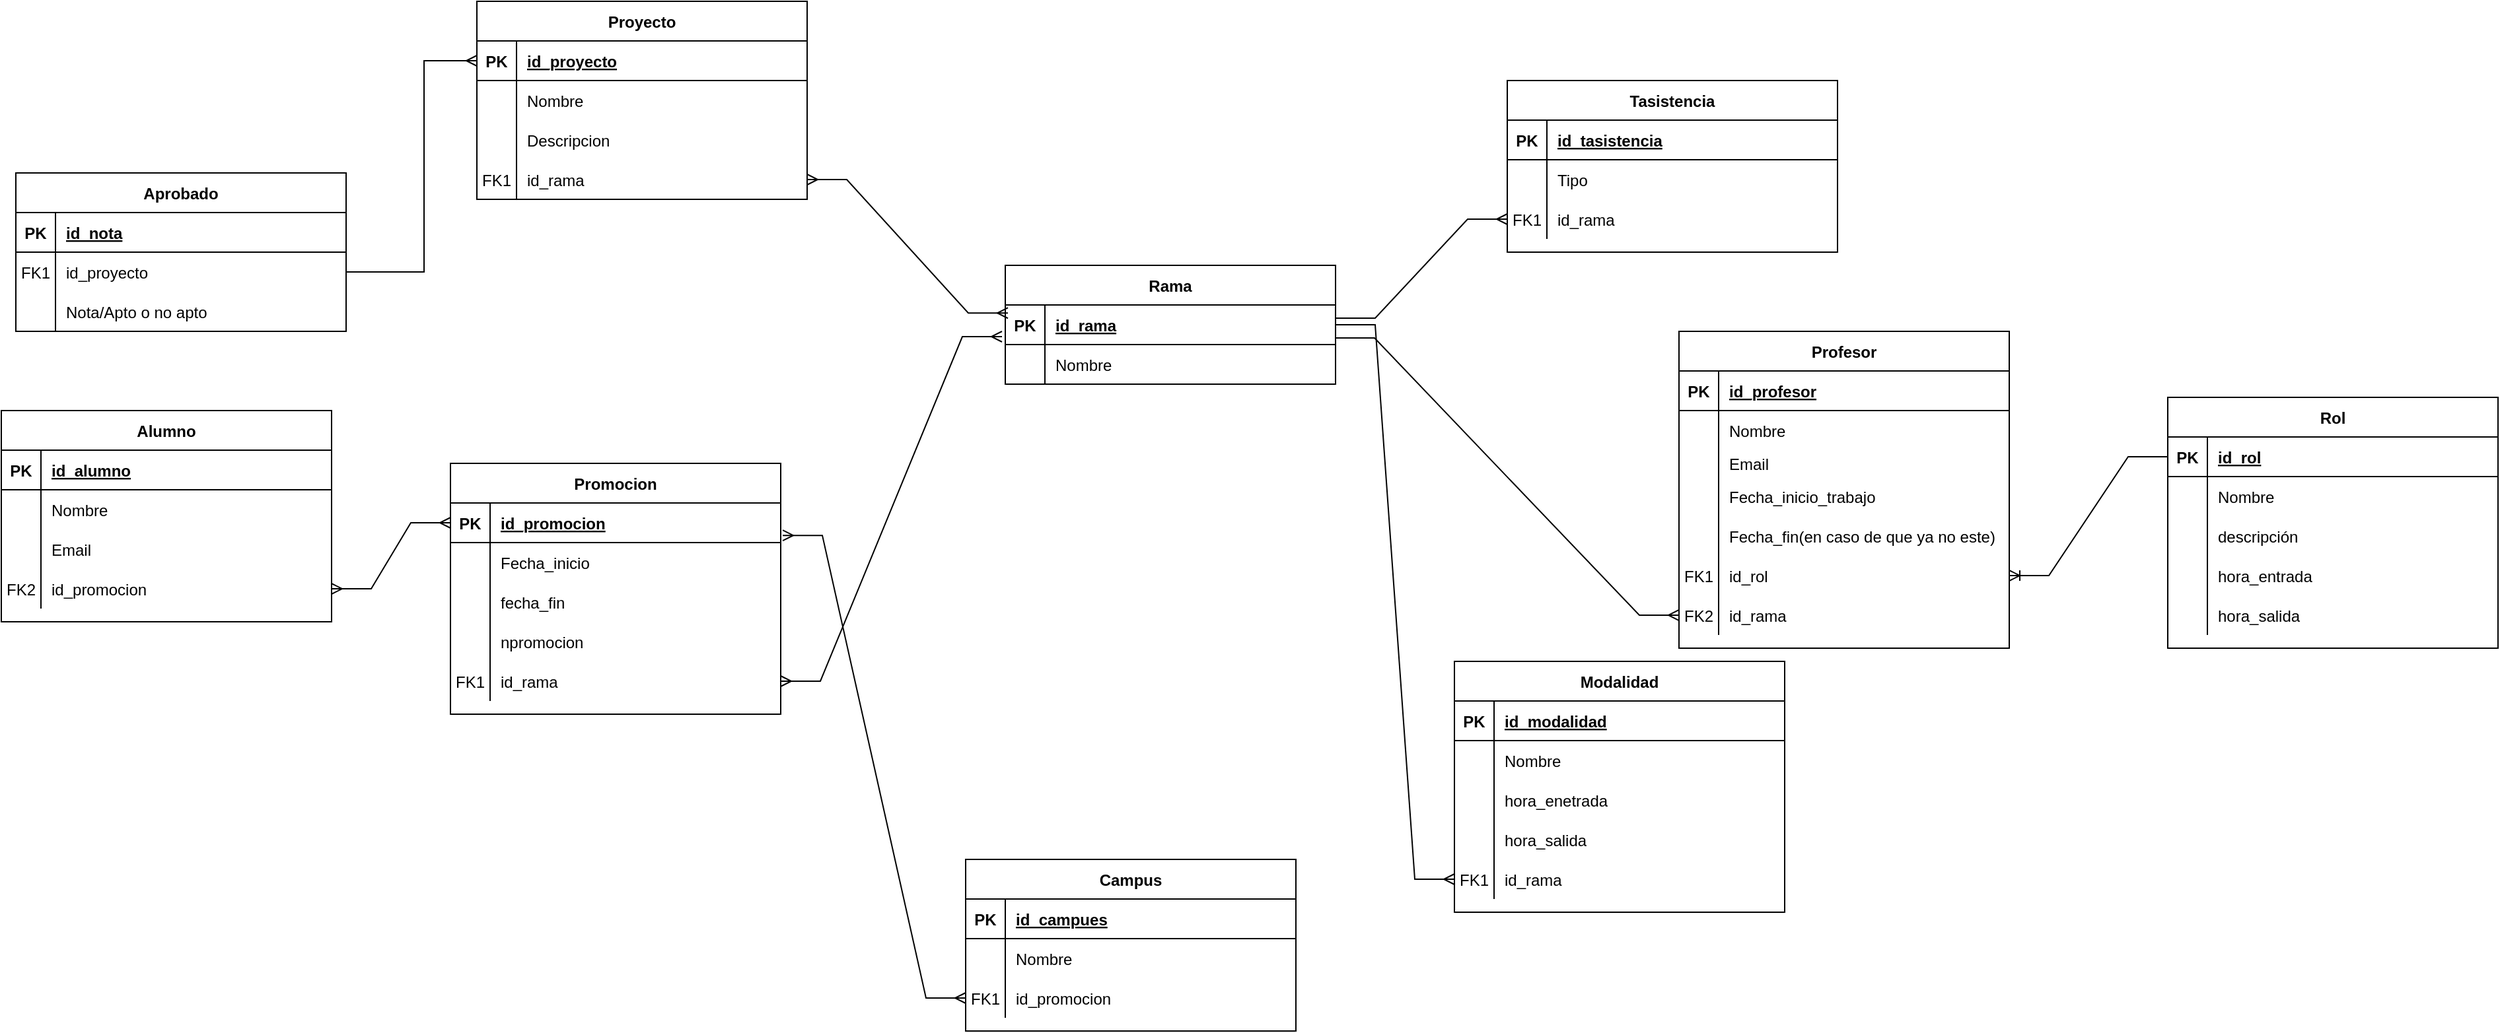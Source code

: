 <mxfile>
    <diagram id="R2lEEEUBdFMjLlhIrx00" name="Page-1">
        <mxGraphModel dx="1936" dy="804" grid="1" gridSize="10" guides="1" tooltips="1" connect="1" arrows="1" fold="1" page="1" pageScale="1" pageWidth="850" pageHeight="1100" math="0" shadow="0" extFonts="Permanent Marker^https://fonts.googleapis.com/css?family=Permanent+Marker">
            <root>
                <mxCell id="0"/>
                <mxCell id="1" parent="0"/>
                <mxCell id="C-vyLk0tnHw3VtMMgP7b-13" value="Alumno" style="shape=table;startSize=30;container=1;collapsible=1;childLayout=tableLayout;fixedRows=1;rowLines=0;fontStyle=1;align=center;resizeLast=1;" parent="1" vertex="1">
                    <mxGeometry x="-20" y="350" width="250" height="160" as="geometry"/>
                </mxCell>
                <mxCell id="C-vyLk0tnHw3VtMMgP7b-14" value="" style="shape=partialRectangle;collapsible=0;dropTarget=0;pointerEvents=0;fillColor=none;points=[[0,0.5],[1,0.5]];portConstraint=eastwest;top=0;left=0;right=0;bottom=1;" parent="C-vyLk0tnHw3VtMMgP7b-13" vertex="1">
                    <mxGeometry y="30" width="250" height="30" as="geometry"/>
                </mxCell>
                <mxCell id="C-vyLk0tnHw3VtMMgP7b-15" value="PK" style="shape=partialRectangle;overflow=hidden;connectable=0;fillColor=none;top=0;left=0;bottom=0;right=0;fontStyle=1;" parent="C-vyLk0tnHw3VtMMgP7b-14" vertex="1">
                    <mxGeometry width="30" height="30" as="geometry">
                        <mxRectangle width="30" height="30" as="alternateBounds"/>
                    </mxGeometry>
                </mxCell>
                <mxCell id="C-vyLk0tnHw3VtMMgP7b-16" value="id_alumno" style="shape=partialRectangle;overflow=hidden;connectable=0;fillColor=none;top=0;left=0;bottom=0;right=0;align=left;spacingLeft=6;fontStyle=5;" parent="C-vyLk0tnHw3VtMMgP7b-14" vertex="1">
                    <mxGeometry x="30" width="220" height="30" as="geometry">
                        <mxRectangle width="220" height="30" as="alternateBounds"/>
                    </mxGeometry>
                </mxCell>
                <mxCell id="C-vyLk0tnHw3VtMMgP7b-17" value="" style="shape=partialRectangle;collapsible=0;dropTarget=0;pointerEvents=0;fillColor=none;points=[[0,0.5],[1,0.5]];portConstraint=eastwest;top=0;left=0;right=0;bottom=0;" parent="C-vyLk0tnHw3VtMMgP7b-13" vertex="1">
                    <mxGeometry y="60" width="250" height="30" as="geometry"/>
                </mxCell>
                <mxCell id="C-vyLk0tnHw3VtMMgP7b-18" value="" style="shape=partialRectangle;overflow=hidden;connectable=0;fillColor=none;top=0;left=0;bottom=0;right=0;" parent="C-vyLk0tnHw3VtMMgP7b-17" vertex="1">
                    <mxGeometry width="30" height="30" as="geometry">
                        <mxRectangle width="30" height="30" as="alternateBounds"/>
                    </mxGeometry>
                </mxCell>
                <mxCell id="C-vyLk0tnHw3VtMMgP7b-19" value="Nombre" style="shape=partialRectangle;overflow=hidden;connectable=0;fillColor=none;top=0;left=0;bottom=0;right=0;align=left;spacingLeft=6;" parent="C-vyLk0tnHw3VtMMgP7b-17" vertex="1">
                    <mxGeometry x="30" width="220" height="30" as="geometry">
                        <mxRectangle width="220" height="30" as="alternateBounds"/>
                    </mxGeometry>
                </mxCell>
                <mxCell id="C-vyLk0tnHw3VtMMgP7b-20" value="" style="shape=partialRectangle;collapsible=0;dropTarget=0;pointerEvents=0;fillColor=none;points=[[0,0.5],[1,0.5]];portConstraint=eastwest;top=0;left=0;right=0;bottom=0;" parent="C-vyLk0tnHw3VtMMgP7b-13" vertex="1">
                    <mxGeometry y="90" width="250" height="30" as="geometry"/>
                </mxCell>
                <mxCell id="C-vyLk0tnHw3VtMMgP7b-21" value="" style="shape=partialRectangle;overflow=hidden;connectable=0;fillColor=none;top=0;left=0;bottom=0;right=0;" parent="C-vyLk0tnHw3VtMMgP7b-20" vertex="1">
                    <mxGeometry width="30" height="30" as="geometry">
                        <mxRectangle width="30" height="30" as="alternateBounds"/>
                    </mxGeometry>
                </mxCell>
                <mxCell id="C-vyLk0tnHw3VtMMgP7b-22" value="Email" style="shape=partialRectangle;overflow=hidden;connectable=0;fillColor=none;top=0;left=0;bottom=0;right=0;align=left;spacingLeft=6;" parent="C-vyLk0tnHw3VtMMgP7b-20" vertex="1">
                    <mxGeometry x="30" width="220" height="30" as="geometry">
                        <mxRectangle width="220" height="30" as="alternateBounds"/>
                    </mxGeometry>
                </mxCell>
                <mxCell id="nscSmtSABDr_prFmmE68-1" style="shape=partialRectangle;collapsible=0;dropTarget=0;pointerEvents=0;fillColor=none;points=[[0,0.5],[1,0.5]];portConstraint=eastwest;top=0;left=0;right=0;bottom=0;" parent="C-vyLk0tnHw3VtMMgP7b-13" vertex="1">
                    <mxGeometry y="120" width="250" height="30" as="geometry"/>
                </mxCell>
                <mxCell id="nscSmtSABDr_prFmmE68-2" value="FK2" style="shape=partialRectangle;overflow=hidden;connectable=0;fillColor=none;top=0;left=0;bottom=0;right=0;" parent="nscSmtSABDr_prFmmE68-1" vertex="1">
                    <mxGeometry width="30" height="30" as="geometry">
                        <mxRectangle width="30" height="30" as="alternateBounds"/>
                    </mxGeometry>
                </mxCell>
                <mxCell id="nscSmtSABDr_prFmmE68-3" value="id_promocion" style="shape=partialRectangle;overflow=hidden;connectable=0;fillColor=none;top=0;left=0;bottom=0;right=0;align=left;spacingLeft=6;" parent="nscSmtSABDr_prFmmE68-1" vertex="1">
                    <mxGeometry x="30" width="220" height="30" as="geometry">
                        <mxRectangle width="220" height="30" as="alternateBounds"/>
                    </mxGeometry>
                </mxCell>
                <mxCell id="nscSmtSABDr_prFmmE68-20" value="Rama" style="shape=table;startSize=30;container=1;collapsible=1;childLayout=tableLayout;fixedRows=1;rowLines=0;fontStyle=1;align=center;resizeLast=1;" parent="1" vertex="1">
                    <mxGeometry x="740" y="240" width="250" height="90" as="geometry"/>
                </mxCell>
                <mxCell id="nscSmtSABDr_prFmmE68-21" value="" style="shape=partialRectangle;collapsible=0;dropTarget=0;pointerEvents=0;fillColor=none;points=[[0,0.5],[1,0.5]];portConstraint=eastwest;top=0;left=0;right=0;bottom=1;" parent="nscSmtSABDr_prFmmE68-20" vertex="1">
                    <mxGeometry y="30" width="250" height="30" as="geometry"/>
                </mxCell>
                <mxCell id="nscSmtSABDr_prFmmE68-22" value="PK" style="shape=partialRectangle;overflow=hidden;connectable=0;fillColor=none;top=0;left=0;bottom=0;right=0;fontStyle=1;" parent="nscSmtSABDr_prFmmE68-21" vertex="1">
                    <mxGeometry width="30" height="30" as="geometry">
                        <mxRectangle width="30" height="30" as="alternateBounds"/>
                    </mxGeometry>
                </mxCell>
                <mxCell id="nscSmtSABDr_prFmmE68-23" value="id_rama" style="shape=partialRectangle;overflow=hidden;connectable=0;fillColor=none;top=0;left=0;bottom=0;right=0;align=left;spacingLeft=6;fontStyle=5;" parent="nscSmtSABDr_prFmmE68-21" vertex="1">
                    <mxGeometry x="30" width="220" height="30" as="geometry">
                        <mxRectangle width="220" height="30" as="alternateBounds"/>
                    </mxGeometry>
                </mxCell>
                <mxCell id="nscSmtSABDr_prFmmE68-24" value="" style="shape=partialRectangle;collapsible=0;dropTarget=0;pointerEvents=0;fillColor=none;points=[[0,0.5],[1,0.5]];portConstraint=eastwest;top=0;left=0;right=0;bottom=0;" parent="nscSmtSABDr_prFmmE68-20" vertex="1">
                    <mxGeometry y="60" width="250" height="30" as="geometry"/>
                </mxCell>
                <mxCell id="nscSmtSABDr_prFmmE68-25" value="" style="shape=partialRectangle;overflow=hidden;connectable=0;fillColor=none;top=0;left=0;bottom=0;right=0;" parent="nscSmtSABDr_prFmmE68-24" vertex="1">
                    <mxGeometry width="30" height="30" as="geometry">
                        <mxRectangle width="30" height="30" as="alternateBounds"/>
                    </mxGeometry>
                </mxCell>
                <mxCell id="nscSmtSABDr_prFmmE68-26" value="Nombre" style="shape=partialRectangle;overflow=hidden;connectable=0;fillColor=none;top=0;left=0;bottom=0;right=0;align=left;spacingLeft=6;" parent="nscSmtSABDr_prFmmE68-24" vertex="1">
                    <mxGeometry x="30" width="220" height="30" as="geometry">
                        <mxRectangle width="220" height="30" as="alternateBounds"/>
                    </mxGeometry>
                </mxCell>
                <mxCell id="nscSmtSABDr_prFmmE68-62" value="Proyecto" style="shape=table;startSize=30;container=1;collapsible=1;childLayout=tableLayout;fixedRows=1;rowLines=0;fontStyle=1;align=center;resizeLast=1;" parent="1" vertex="1">
                    <mxGeometry x="340" y="40" width="250" height="150" as="geometry"/>
                </mxCell>
                <mxCell id="nscSmtSABDr_prFmmE68-63" value="" style="shape=partialRectangle;collapsible=0;dropTarget=0;pointerEvents=0;fillColor=none;points=[[0,0.5],[1,0.5]];portConstraint=eastwest;top=0;left=0;right=0;bottom=1;" parent="nscSmtSABDr_prFmmE68-62" vertex="1">
                    <mxGeometry y="30" width="250" height="30" as="geometry"/>
                </mxCell>
                <mxCell id="nscSmtSABDr_prFmmE68-64" value="PK" style="shape=partialRectangle;overflow=hidden;connectable=0;fillColor=none;top=0;left=0;bottom=0;right=0;fontStyle=1;" parent="nscSmtSABDr_prFmmE68-63" vertex="1">
                    <mxGeometry width="30" height="30" as="geometry">
                        <mxRectangle width="30" height="30" as="alternateBounds"/>
                    </mxGeometry>
                </mxCell>
                <mxCell id="nscSmtSABDr_prFmmE68-65" value="id_proyecto" style="shape=partialRectangle;overflow=hidden;connectable=0;fillColor=none;top=0;left=0;bottom=0;right=0;align=left;spacingLeft=6;fontStyle=5;" parent="nscSmtSABDr_prFmmE68-63" vertex="1">
                    <mxGeometry x="30" width="220" height="30" as="geometry">
                        <mxRectangle width="220" height="30" as="alternateBounds"/>
                    </mxGeometry>
                </mxCell>
                <mxCell id="nscSmtSABDr_prFmmE68-66" style="shape=partialRectangle;collapsible=0;dropTarget=0;pointerEvents=0;fillColor=none;points=[[0,0.5],[1,0.5]];portConstraint=eastwest;top=0;left=0;right=0;bottom=0;" parent="nscSmtSABDr_prFmmE68-62" vertex="1">
                    <mxGeometry y="60" width="250" height="30" as="geometry"/>
                </mxCell>
                <mxCell id="nscSmtSABDr_prFmmE68-67" style="shape=partialRectangle;overflow=hidden;connectable=0;fillColor=none;top=0;left=0;bottom=0;right=0;" parent="nscSmtSABDr_prFmmE68-66" vertex="1">
                    <mxGeometry width="30" height="30" as="geometry">
                        <mxRectangle width="30" height="30" as="alternateBounds"/>
                    </mxGeometry>
                </mxCell>
                <mxCell id="nscSmtSABDr_prFmmE68-68" value="Nombre" style="shape=partialRectangle;overflow=hidden;connectable=0;fillColor=none;top=0;left=0;bottom=0;right=0;align=left;spacingLeft=6;" parent="nscSmtSABDr_prFmmE68-66" vertex="1">
                    <mxGeometry x="30" width="220" height="30" as="geometry">
                        <mxRectangle width="220" height="30" as="alternateBounds"/>
                    </mxGeometry>
                </mxCell>
                <mxCell id="nscSmtSABDr_prFmmE68-69" style="shape=partialRectangle;collapsible=0;dropTarget=0;pointerEvents=0;fillColor=none;points=[[0,0.5],[1,0.5]];portConstraint=eastwest;top=0;left=0;right=0;bottom=0;" parent="nscSmtSABDr_prFmmE68-62" vertex="1">
                    <mxGeometry y="90" width="250" height="30" as="geometry"/>
                </mxCell>
                <mxCell id="nscSmtSABDr_prFmmE68-70" style="shape=partialRectangle;overflow=hidden;connectable=0;fillColor=none;top=0;left=0;bottom=0;right=0;" parent="nscSmtSABDr_prFmmE68-69" vertex="1">
                    <mxGeometry width="30" height="30" as="geometry">
                        <mxRectangle width="30" height="30" as="alternateBounds"/>
                    </mxGeometry>
                </mxCell>
                <mxCell id="nscSmtSABDr_prFmmE68-71" value="Descripcion" style="shape=partialRectangle;overflow=hidden;connectable=0;fillColor=none;top=0;left=0;bottom=0;right=0;align=left;spacingLeft=6;" parent="nscSmtSABDr_prFmmE68-69" vertex="1">
                    <mxGeometry x="30" width="220" height="30" as="geometry">
                        <mxRectangle width="220" height="30" as="alternateBounds"/>
                    </mxGeometry>
                </mxCell>
                <mxCell id="ohaVqcJ5guhxGsW0atLM-45" style="shape=partialRectangle;collapsible=0;dropTarget=0;pointerEvents=0;fillColor=none;points=[[0,0.5],[1,0.5]];portConstraint=eastwest;top=0;left=0;right=0;bottom=0;" parent="nscSmtSABDr_prFmmE68-62" vertex="1">
                    <mxGeometry y="120" width="250" height="30" as="geometry"/>
                </mxCell>
                <mxCell id="ohaVqcJ5guhxGsW0atLM-46" value="FK1" style="shape=partialRectangle;overflow=hidden;connectable=0;fillColor=none;top=0;left=0;bottom=0;right=0;" parent="ohaVqcJ5guhxGsW0atLM-45" vertex="1">
                    <mxGeometry width="30" height="30" as="geometry">
                        <mxRectangle width="30" height="30" as="alternateBounds"/>
                    </mxGeometry>
                </mxCell>
                <mxCell id="ohaVqcJ5guhxGsW0atLM-47" value="id_rama" style="shape=partialRectangle;overflow=hidden;connectable=0;fillColor=none;top=0;left=0;bottom=0;right=0;align=left;spacingLeft=6;" parent="ohaVqcJ5guhxGsW0atLM-45" vertex="1">
                    <mxGeometry x="30" width="220" height="30" as="geometry">
                        <mxRectangle width="220" height="30" as="alternateBounds"/>
                    </mxGeometry>
                </mxCell>
                <mxCell id="nscSmtSABDr_prFmmE68-84" value="Profesor" style="shape=table;startSize=30;container=1;collapsible=1;childLayout=tableLayout;fixedRows=1;rowLines=0;fontStyle=1;align=center;resizeLast=1;" parent="1" vertex="1">
                    <mxGeometry x="1250" y="290" width="250" height="240" as="geometry"/>
                </mxCell>
                <mxCell id="nscSmtSABDr_prFmmE68-85" value="" style="shape=partialRectangle;collapsible=0;dropTarget=0;pointerEvents=0;fillColor=none;points=[[0,0.5],[1,0.5]];portConstraint=eastwest;top=0;left=0;right=0;bottom=1;" parent="nscSmtSABDr_prFmmE68-84" vertex="1">
                    <mxGeometry y="30" width="250" height="30" as="geometry"/>
                </mxCell>
                <mxCell id="nscSmtSABDr_prFmmE68-86" value="PK" style="shape=partialRectangle;overflow=hidden;connectable=0;fillColor=none;top=0;left=0;bottom=0;right=0;fontStyle=1;" parent="nscSmtSABDr_prFmmE68-85" vertex="1">
                    <mxGeometry width="30" height="30" as="geometry">
                        <mxRectangle width="30" height="30" as="alternateBounds"/>
                    </mxGeometry>
                </mxCell>
                <mxCell id="nscSmtSABDr_prFmmE68-87" value="id_profesor" style="shape=partialRectangle;overflow=hidden;connectable=0;fillColor=none;top=0;left=0;bottom=0;right=0;align=left;spacingLeft=6;fontStyle=5;" parent="nscSmtSABDr_prFmmE68-85" vertex="1">
                    <mxGeometry x="30" width="220" height="30" as="geometry">
                        <mxRectangle width="220" height="30" as="alternateBounds"/>
                    </mxGeometry>
                </mxCell>
                <mxCell id="nscSmtSABDr_prFmmE68-88" value="" style="shape=partialRectangle;collapsible=0;dropTarget=0;pointerEvents=0;fillColor=none;points=[[0,0.5],[1,0.5]];portConstraint=eastwest;top=0;left=0;right=0;bottom=0;" parent="nscSmtSABDr_prFmmE68-84" vertex="1">
                    <mxGeometry y="60" width="250" height="30" as="geometry"/>
                </mxCell>
                <mxCell id="nscSmtSABDr_prFmmE68-89" value="" style="shape=partialRectangle;overflow=hidden;connectable=0;fillColor=none;top=0;left=0;bottom=0;right=0;" parent="nscSmtSABDr_prFmmE68-88" vertex="1">
                    <mxGeometry width="30" height="30" as="geometry">
                        <mxRectangle width="30" height="30" as="alternateBounds"/>
                    </mxGeometry>
                </mxCell>
                <mxCell id="nscSmtSABDr_prFmmE68-90" value="Nombre" style="shape=partialRectangle;overflow=hidden;connectable=0;fillColor=none;top=0;left=0;bottom=0;right=0;align=left;spacingLeft=6;" parent="nscSmtSABDr_prFmmE68-88" vertex="1">
                    <mxGeometry x="30" width="220" height="30" as="geometry">
                        <mxRectangle width="220" height="30" as="alternateBounds"/>
                    </mxGeometry>
                </mxCell>
                <mxCell id="nscSmtSABDr_prFmmE68-91" value="" style="shape=partialRectangle;collapsible=0;dropTarget=0;pointerEvents=0;fillColor=none;points=[[0,0.5],[1,0.5]];portConstraint=eastwest;top=0;left=0;right=0;bottom=0;" parent="nscSmtSABDr_prFmmE68-84" vertex="1">
                    <mxGeometry y="90" width="250" height="20" as="geometry"/>
                </mxCell>
                <mxCell id="nscSmtSABDr_prFmmE68-92" value="" style="shape=partialRectangle;overflow=hidden;connectable=0;fillColor=none;top=0;left=0;bottom=0;right=0;" parent="nscSmtSABDr_prFmmE68-91" vertex="1">
                    <mxGeometry width="30" height="20" as="geometry">
                        <mxRectangle width="30" height="20" as="alternateBounds"/>
                    </mxGeometry>
                </mxCell>
                <mxCell id="nscSmtSABDr_prFmmE68-93" value="Email" style="shape=partialRectangle;overflow=hidden;connectable=0;fillColor=none;top=0;left=0;bottom=0;right=0;align=left;spacingLeft=6;" parent="nscSmtSABDr_prFmmE68-91" vertex="1">
                    <mxGeometry x="30" width="220" height="20" as="geometry">
                        <mxRectangle width="220" height="20" as="alternateBounds"/>
                    </mxGeometry>
                </mxCell>
                <mxCell id="nscSmtSABDr_prFmmE68-97" style="shape=partialRectangle;collapsible=0;dropTarget=0;pointerEvents=0;fillColor=none;points=[[0,0.5],[1,0.5]];portConstraint=eastwest;top=0;left=0;right=0;bottom=0;" parent="nscSmtSABDr_prFmmE68-84" vertex="1">
                    <mxGeometry y="110" width="250" height="30" as="geometry"/>
                </mxCell>
                <mxCell id="nscSmtSABDr_prFmmE68-98" style="shape=partialRectangle;overflow=hidden;connectable=0;fillColor=none;top=0;left=0;bottom=0;right=0;" parent="nscSmtSABDr_prFmmE68-97" vertex="1">
                    <mxGeometry width="30" height="30" as="geometry">
                        <mxRectangle width="30" height="30" as="alternateBounds"/>
                    </mxGeometry>
                </mxCell>
                <mxCell id="nscSmtSABDr_prFmmE68-99" value="Fecha_inicio_trabajo" style="shape=partialRectangle;overflow=hidden;connectable=0;fillColor=none;top=0;left=0;bottom=0;right=0;align=left;spacingLeft=6;" parent="nscSmtSABDr_prFmmE68-97" vertex="1">
                    <mxGeometry x="30" width="220" height="30" as="geometry">
                        <mxRectangle width="220" height="30" as="alternateBounds"/>
                    </mxGeometry>
                </mxCell>
                <mxCell id="nscSmtSABDr_prFmmE68-100" style="shape=partialRectangle;collapsible=0;dropTarget=0;pointerEvents=0;fillColor=none;points=[[0,0.5],[1,0.5]];portConstraint=eastwest;top=0;left=0;right=0;bottom=0;" parent="nscSmtSABDr_prFmmE68-84" vertex="1">
                    <mxGeometry y="140" width="250" height="30" as="geometry"/>
                </mxCell>
                <mxCell id="nscSmtSABDr_prFmmE68-101" style="shape=partialRectangle;overflow=hidden;connectable=0;fillColor=none;top=0;left=0;bottom=0;right=0;" parent="nscSmtSABDr_prFmmE68-100" vertex="1">
                    <mxGeometry width="30" height="30" as="geometry">
                        <mxRectangle width="30" height="30" as="alternateBounds"/>
                    </mxGeometry>
                </mxCell>
                <mxCell id="nscSmtSABDr_prFmmE68-102" value="Fecha_fin(en caso de que ya no este)" style="shape=partialRectangle;overflow=hidden;connectable=0;fillColor=none;top=0;left=0;bottom=0;right=0;align=left;spacingLeft=6;" parent="nscSmtSABDr_prFmmE68-100" vertex="1">
                    <mxGeometry x="30" width="220" height="30" as="geometry">
                        <mxRectangle width="220" height="30" as="alternateBounds"/>
                    </mxGeometry>
                </mxCell>
                <mxCell id="zIpBuZd9Kpi-kt3Sp6eE-81" style="shape=partialRectangle;collapsible=0;dropTarget=0;pointerEvents=0;fillColor=none;points=[[0,0.5],[1,0.5]];portConstraint=eastwest;top=0;left=0;right=0;bottom=0;" parent="nscSmtSABDr_prFmmE68-84" vertex="1">
                    <mxGeometry y="170" width="250" height="30" as="geometry"/>
                </mxCell>
                <mxCell id="zIpBuZd9Kpi-kt3Sp6eE-82" value="FK1" style="shape=partialRectangle;overflow=hidden;connectable=0;fillColor=none;top=0;left=0;bottom=0;right=0;" parent="zIpBuZd9Kpi-kt3Sp6eE-81" vertex="1">
                    <mxGeometry width="30" height="30" as="geometry">
                        <mxRectangle width="30" height="30" as="alternateBounds"/>
                    </mxGeometry>
                </mxCell>
                <mxCell id="zIpBuZd9Kpi-kt3Sp6eE-83" value="id_rol" style="shape=partialRectangle;overflow=hidden;connectable=0;fillColor=none;top=0;left=0;bottom=0;right=0;align=left;spacingLeft=6;" parent="zIpBuZd9Kpi-kt3Sp6eE-81" vertex="1">
                    <mxGeometry x="30" width="220" height="30" as="geometry">
                        <mxRectangle width="220" height="30" as="alternateBounds"/>
                    </mxGeometry>
                </mxCell>
                <mxCell id="5" style="shape=partialRectangle;collapsible=0;dropTarget=0;pointerEvents=0;fillColor=none;points=[[0,0.5],[1,0.5]];portConstraint=eastwest;top=0;left=0;right=0;bottom=0;" vertex="1" parent="nscSmtSABDr_prFmmE68-84">
                    <mxGeometry y="200" width="250" height="30" as="geometry"/>
                </mxCell>
                <mxCell id="6" value="FK2" style="shape=partialRectangle;overflow=hidden;connectable=0;fillColor=none;top=0;left=0;bottom=0;right=0;" vertex="1" parent="5">
                    <mxGeometry width="30" height="30" as="geometry">
                        <mxRectangle width="30" height="30" as="alternateBounds"/>
                    </mxGeometry>
                </mxCell>
                <mxCell id="7" value="id_rama" style="shape=partialRectangle;overflow=hidden;connectable=0;fillColor=none;top=0;left=0;bottom=0;right=0;align=left;spacingLeft=6;" vertex="1" parent="5">
                    <mxGeometry x="30" width="220" height="30" as="geometry">
                        <mxRectangle width="220" height="30" as="alternateBounds"/>
                    </mxGeometry>
                </mxCell>
                <mxCell id="nscSmtSABDr_prFmmE68-113" value="Promocion" style="shape=table;startSize=30;container=1;collapsible=1;childLayout=tableLayout;fixedRows=1;rowLines=0;fontStyle=1;align=center;resizeLast=1;" parent="1" vertex="1">
                    <mxGeometry x="320" y="390" width="250" height="190" as="geometry"/>
                </mxCell>
                <mxCell id="nscSmtSABDr_prFmmE68-114" value="" style="shape=partialRectangle;collapsible=0;dropTarget=0;pointerEvents=0;fillColor=none;points=[[0,0.5],[1,0.5]];portConstraint=eastwest;top=0;left=0;right=0;bottom=1;" parent="nscSmtSABDr_prFmmE68-113" vertex="1">
                    <mxGeometry y="30" width="250" height="30" as="geometry"/>
                </mxCell>
                <mxCell id="nscSmtSABDr_prFmmE68-115" value="PK" style="shape=partialRectangle;overflow=hidden;connectable=0;fillColor=none;top=0;left=0;bottom=0;right=0;fontStyle=1;" parent="nscSmtSABDr_prFmmE68-114" vertex="1">
                    <mxGeometry width="30" height="30" as="geometry">
                        <mxRectangle width="30" height="30" as="alternateBounds"/>
                    </mxGeometry>
                </mxCell>
                <mxCell id="nscSmtSABDr_prFmmE68-116" value="id_promocion" style="shape=partialRectangle;overflow=hidden;connectable=0;fillColor=none;top=0;left=0;bottom=0;right=0;align=left;spacingLeft=6;fontStyle=5;" parent="nscSmtSABDr_prFmmE68-114" vertex="1">
                    <mxGeometry x="30" width="220" height="30" as="geometry">
                        <mxRectangle width="220" height="30" as="alternateBounds"/>
                    </mxGeometry>
                </mxCell>
                <mxCell id="nscSmtSABDr_prFmmE68-117" value="" style="shape=partialRectangle;collapsible=0;dropTarget=0;pointerEvents=0;fillColor=none;points=[[0,0.5],[1,0.5]];portConstraint=eastwest;top=0;left=0;right=0;bottom=0;" parent="nscSmtSABDr_prFmmE68-113" vertex="1">
                    <mxGeometry y="60" width="250" height="30" as="geometry"/>
                </mxCell>
                <mxCell id="nscSmtSABDr_prFmmE68-118" value="" style="shape=partialRectangle;overflow=hidden;connectable=0;fillColor=none;top=0;left=0;bottom=0;right=0;" parent="nscSmtSABDr_prFmmE68-117" vertex="1">
                    <mxGeometry width="30" height="30" as="geometry">
                        <mxRectangle width="30" height="30" as="alternateBounds"/>
                    </mxGeometry>
                </mxCell>
                <mxCell id="nscSmtSABDr_prFmmE68-119" value="Fecha_inicio" style="shape=partialRectangle;overflow=hidden;connectable=0;fillColor=none;top=0;left=0;bottom=0;right=0;align=left;spacingLeft=6;" parent="nscSmtSABDr_prFmmE68-117" vertex="1">
                    <mxGeometry x="30" width="220" height="30" as="geometry">
                        <mxRectangle width="220" height="30" as="alternateBounds"/>
                    </mxGeometry>
                </mxCell>
                <mxCell id="nscSmtSABDr_prFmmE68-120" value="" style="shape=partialRectangle;collapsible=0;dropTarget=0;pointerEvents=0;fillColor=none;points=[[0,0.5],[1,0.5]];portConstraint=eastwest;top=0;left=0;right=0;bottom=0;" parent="nscSmtSABDr_prFmmE68-113" vertex="1">
                    <mxGeometry y="90" width="250" height="30" as="geometry"/>
                </mxCell>
                <mxCell id="nscSmtSABDr_prFmmE68-121" value="" style="shape=partialRectangle;overflow=hidden;connectable=0;fillColor=none;top=0;left=0;bottom=0;right=0;" parent="nscSmtSABDr_prFmmE68-120" vertex="1">
                    <mxGeometry width="30" height="30" as="geometry">
                        <mxRectangle width="30" height="30" as="alternateBounds"/>
                    </mxGeometry>
                </mxCell>
                <mxCell id="nscSmtSABDr_prFmmE68-122" value="fecha_fin" style="shape=partialRectangle;overflow=hidden;connectable=0;fillColor=none;top=0;left=0;bottom=0;right=0;align=left;spacingLeft=6;" parent="nscSmtSABDr_prFmmE68-120" vertex="1">
                    <mxGeometry x="30" width="220" height="30" as="geometry">
                        <mxRectangle width="220" height="30" as="alternateBounds"/>
                    </mxGeometry>
                </mxCell>
                <mxCell id="zIpBuZd9Kpi-kt3Sp6eE-84" style="shape=partialRectangle;collapsible=0;dropTarget=0;pointerEvents=0;fillColor=none;points=[[0,0.5],[1,0.5]];portConstraint=eastwest;top=0;left=0;right=0;bottom=0;" parent="nscSmtSABDr_prFmmE68-113" vertex="1">
                    <mxGeometry y="120" width="250" height="30" as="geometry"/>
                </mxCell>
                <mxCell id="zIpBuZd9Kpi-kt3Sp6eE-85" style="shape=partialRectangle;overflow=hidden;connectable=0;fillColor=none;top=0;left=0;bottom=0;right=0;" parent="zIpBuZd9Kpi-kt3Sp6eE-84" vertex="1">
                    <mxGeometry width="30" height="30" as="geometry">
                        <mxRectangle width="30" height="30" as="alternateBounds"/>
                    </mxGeometry>
                </mxCell>
                <mxCell id="zIpBuZd9Kpi-kt3Sp6eE-86" value="npromocion" style="shape=partialRectangle;overflow=hidden;connectable=0;fillColor=none;top=0;left=0;bottom=0;right=0;align=left;spacingLeft=6;" parent="zIpBuZd9Kpi-kt3Sp6eE-84" vertex="1">
                    <mxGeometry x="30" width="220" height="30" as="geometry">
                        <mxRectangle width="220" height="30" as="alternateBounds"/>
                    </mxGeometry>
                </mxCell>
                <mxCell id="2" style="shape=partialRectangle;collapsible=0;dropTarget=0;pointerEvents=0;fillColor=none;points=[[0,0.5],[1,0.5]];portConstraint=eastwest;top=0;left=0;right=0;bottom=0;" vertex="1" parent="nscSmtSABDr_prFmmE68-113">
                    <mxGeometry y="150" width="250" height="30" as="geometry"/>
                </mxCell>
                <mxCell id="3" value="FK1" style="shape=partialRectangle;overflow=hidden;connectable=0;fillColor=none;top=0;left=0;bottom=0;right=0;" vertex="1" parent="2">
                    <mxGeometry width="30" height="30" as="geometry">
                        <mxRectangle width="30" height="30" as="alternateBounds"/>
                    </mxGeometry>
                </mxCell>
                <mxCell id="4" value="id_rama" style="shape=partialRectangle;overflow=hidden;connectable=0;fillColor=none;top=0;left=0;bottom=0;right=0;align=left;spacingLeft=6;" vertex="1" parent="2">
                    <mxGeometry x="30" width="220" height="30" as="geometry">
                        <mxRectangle width="220" height="30" as="alternateBounds"/>
                    </mxGeometry>
                </mxCell>
                <mxCell id="nscSmtSABDr_prFmmE68-137" value="" style="edgeStyle=entityRelationEdgeStyle;fontSize=12;html=1;endArrow=ERmany;startArrow=ERmany;rounded=0;exitX=1;exitY=0.5;exitDx=0;exitDy=0;entryX=0.008;entryY=0.204;entryDx=0;entryDy=0;entryPerimeter=0;" parent="1" source="ohaVqcJ5guhxGsW0atLM-45" target="nscSmtSABDr_prFmmE68-21" edge="1">
                    <mxGeometry width="100" height="100" relative="1" as="geometry">
                        <mxPoint x="790" y="410" as="sourcePoint"/>
                        <mxPoint x="290" y="300" as="targetPoint"/>
                    </mxGeometry>
                </mxCell>
                <mxCell id="nscSmtSABDr_prFmmE68-141" value="Aprobado" style="shape=table;startSize=30;container=1;collapsible=1;childLayout=tableLayout;fixedRows=1;rowLines=0;fontStyle=1;align=center;resizeLast=1;" parent="1" vertex="1">
                    <mxGeometry x="-9" y="170" width="250" height="120" as="geometry"/>
                </mxCell>
                <mxCell id="nscSmtSABDr_prFmmE68-142" value="" style="shape=partialRectangle;collapsible=0;dropTarget=0;pointerEvents=0;fillColor=none;points=[[0,0.5],[1,0.5]];portConstraint=eastwest;top=0;left=0;right=0;bottom=1;" parent="nscSmtSABDr_prFmmE68-141" vertex="1">
                    <mxGeometry y="30" width="250" height="30" as="geometry"/>
                </mxCell>
                <mxCell id="nscSmtSABDr_prFmmE68-143" value="PK" style="shape=partialRectangle;overflow=hidden;connectable=0;fillColor=none;top=0;left=0;bottom=0;right=0;fontStyle=1;" parent="nscSmtSABDr_prFmmE68-142" vertex="1">
                    <mxGeometry width="30" height="30" as="geometry">
                        <mxRectangle width="30" height="30" as="alternateBounds"/>
                    </mxGeometry>
                </mxCell>
                <mxCell id="nscSmtSABDr_prFmmE68-144" value="id_nota" style="shape=partialRectangle;overflow=hidden;connectable=0;fillColor=none;top=0;left=0;bottom=0;right=0;align=left;spacingLeft=6;fontStyle=5;" parent="nscSmtSABDr_prFmmE68-142" vertex="1">
                    <mxGeometry x="30" width="220" height="30" as="geometry">
                        <mxRectangle width="220" height="30" as="alternateBounds"/>
                    </mxGeometry>
                </mxCell>
                <mxCell id="nscSmtSABDr_prFmmE68-148" style="shape=partialRectangle;collapsible=0;dropTarget=0;pointerEvents=0;fillColor=none;points=[[0,0.5],[1,0.5]];portConstraint=eastwest;top=0;left=0;right=0;bottom=0;" parent="nscSmtSABDr_prFmmE68-141" vertex="1">
                    <mxGeometry y="60" width="250" height="30" as="geometry"/>
                </mxCell>
                <mxCell id="nscSmtSABDr_prFmmE68-149" value="FK1" style="shape=partialRectangle;overflow=hidden;connectable=0;fillColor=none;top=0;left=0;bottom=0;right=0;" parent="nscSmtSABDr_prFmmE68-148" vertex="1">
                    <mxGeometry width="30" height="30" as="geometry">
                        <mxRectangle width="30" height="30" as="alternateBounds"/>
                    </mxGeometry>
                </mxCell>
                <mxCell id="nscSmtSABDr_prFmmE68-150" value="id_proyecto" style="shape=partialRectangle;overflow=hidden;connectable=0;fillColor=none;top=0;left=0;bottom=0;right=0;align=left;spacingLeft=6;" parent="nscSmtSABDr_prFmmE68-148" vertex="1">
                    <mxGeometry x="30" width="220" height="30" as="geometry">
                        <mxRectangle width="220" height="30" as="alternateBounds"/>
                    </mxGeometry>
                </mxCell>
                <mxCell id="nscSmtSABDr_prFmmE68-151" style="shape=partialRectangle;collapsible=0;dropTarget=0;pointerEvents=0;fillColor=none;points=[[0,0.5],[1,0.5]];portConstraint=eastwest;top=0;left=0;right=0;bottom=0;" parent="nscSmtSABDr_prFmmE68-141" vertex="1">
                    <mxGeometry y="90" width="250" height="30" as="geometry"/>
                </mxCell>
                <mxCell id="nscSmtSABDr_prFmmE68-152" style="shape=partialRectangle;overflow=hidden;connectable=0;fillColor=none;top=0;left=0;bottom=0;right=0;" parent="nscSmtSABDr_prFmmE68-151" vertex="1">
                    <mxGeometry width="30" height="30" as="geometry">
                        <mxRectangle width="30" height="30" as="alternateBounds"/>
                    </mxGeometry>
                </mxCell>
                <mxCell id="nscSmtSABDr_prFmmE68-153" value="Nota/Apto o no apto" style="shape=partialRectangle;overflow=hidden;connectable=0;fillColor=none;top=0;left=0;bottom=0;right=0;align=left;spacingLeft=6;" parent="nscSmtSABDr_prFmmE68-151" vertex="1">
                    <mxGeometry x="30" width="220" height="30" as="geometry">
                        <mxRectangle width="220" height="30" as="alternateBounds"/>
                    </mxGeometry>
                </mxCell>
                <mxCell id="nscSmtSABDr_prFmmE68-159" value="" style="edgeStyle=entityRelationEdgeStyle;fontSize=12;html=1;endArrow=ERmany;rounded=0;entryX=0;entryY=0.5;entryDx=0;entryDy=0;exitX=0.998;exitY=0.835;exitDx=0;exitDy=0;exitPerimeter=0;" parent="1" source="nscSmtSABDr_prFmmE68-21" target="5" edge="1">
                    <mxGeometry width="100" height="100" relative="1" as="geometry">
                        <mxPoint x="990" y="410" as="sourcePoint"/>
                        <mxPoint x="1090" y="310" as="targetPoint"/>
                    </mxGeometry>
                </mxCell>
                <mxCell id="vFrUx5aRepXuI474knIn-1" value="Campus" style="shape=table;startSize=30;container=1;collapsible=1;childLayout=tableLayout;fixedRows=1;rowLines=0;fontStyle=1;align=center;resizeLast=1;" parent="1" vertex="1">
                    <mxGeometry x="710" y="690" width="250" height="130" as="geometry"/>
                </mxCell>
                <mxCell id="vFrUx5aRepXuI474knIn-2" value="" style="shape=partialRectangle;collapsible=0;dropTarget=0;pointerEvents=0;fillColor=none;points=[[0,0.5],[1,0.5]];portConstraint=eastwest;top=0;left=0;right=0;bottom=1;" parent="vFrUx5aRepXuI474knIn-1" vertex="1">
                    <mxGeometry y="30" width="250" height="30" as="geometry"/>
                </mxCell>
                <mxCell id="vFrUx5aRepXuI474knIn-3" value="PK" style="shape=partialRectangle;overflow=hidden;connectable=0;fillColor=none;top=0;left=0;bottom=0;right=0;fontStyle=1;" parent="vFrUx5aRepXuI474knIn-2" vertex="1">
                    <mxGeometry width="30" height="30" as="geometry">
                        <mxRectangle width="30" height="30" as="alternateBounds"/>
                    </mxGeometry>
                </mxCell>
                <mxCell id="vFrUx5aRepXuI474knIn-4" value="id_campues" style="shape=partialRectangle;overflow=hidden;connectable=0;fillColor=none;top=0;left=0;bottom=0;right=0;align=left;spacingLeft=6;fontStyle=5;" parent="vFrUx5aRepXuI474knIn-2" vertex="1">
                    <mxGeometry x="30" width="220" height="30" as="geometry">
                        <mxRectangle width="220" height="30" as="alternateBounds"/>
                    </mxGeometry>
                </mxCell>
                <mxCell id="vFrUx5aRepXuI474knIn-5" value="" style="shape=partialRectangle;collapsible=0;dropTarget=0;pointerEvents=0;fillColor=none;points=[[0,0.5],[1,0.5]];portConstraint=eastwest;top=0;left=0;right=0;bottom=0;" parent="vFrUx5aRepXuI474knIn-1" vertex="1">
                    <mxGeometry y="60" width="250" height="30" as="geometry"/>
                </mxCell>
                <mxCell id="vFrUx5aRepXuI474knIn-6" value="" style="shape=partialRectangle;overflow=hidden;connectable=0;fillColor=none;top=0;left=0;bottom=0;right=0;" parent="vFrUx5aRepXuI474knIn-5" vertex="1">
                    <mxGeometry width="30" height="30" as="geometry">
                        <mxRectangle width="30" height="30" as="alternateBounds"/>
                    </mxGeometry>
                </mxCell>
                <mxCell id="vFrUx5aRepXuI474knIn-7" value="Nombre" style="shape=partialRectangle;overflow=hidden;connectable=0;fillColor=none;top=0;left=0;bottom=0;right=0;align=left;spacingLeft=6;" parent="vFrUx5aRepXuI474knIn-5" vertex="1">
                    <mxGeometry x="30" width="220" height="30" as="geometry">
                        <mxRectangle width="220" height="30" as="alternateBounds"/>
                    </mxGeometry>
                </mxCell>
                <mxCell id="vFrUx5aRepXuI474knIn-20" style="shape=partialRectangle;collapsible=0;dropTarget=0;pointerEvents=0;fillColor=none;points=[[0,0.5],[1,0.5]];portConstraint=eastwest;top=0;left=0;right=0;bottom=0;" parent="vFrUx5aRepXuI474knIn-1" vertex="1">
                    <mxGeometry y="90" width="250" height="30" as="geometry"/>
                </mxCell>
                <mxCell id="vFrUx5aRepXuI474knIn-21" value="FK1" style="shape=partialRectangle;overflow=hidden;connectable=0;fillColor=none;top=0;left=0;bottom=0;right=0;" parent="vFrUx5aRepXuI474knIn-20" vertex="1">
                    <mxGeometry width="30" height="30" as="geometry">
                        <mxRectangle width="30" height="30" as="alternateBounds"/>
                    </mxGeometry>
                </mxCell>
                <mxCell id="vFrUx5aRepXuI474knIn-22" value="id_promocion" style="shape=partialRectangle;overflow=hidden;connectable=0;fillColor=none;top=0;left=0;bottom=0;right=0;align=left;spacingLeft=6;" parent="vFrUx5aRepXuI474knIn-20" vertex="1">
                    <mxGeometry x="30" width="220" height="30" as="geometry">
                        <mxRectangle width="220" height="30" as="alternateBounds"/>
                    </mxGeometry>
                </mxCell>
                <mxCell id="vFrUx5aRepXuI474knIn-23" value="" style="edgeStyle=entityRelationEdgeStyle;fontSize=12;html=1;endArrow=ERmany;startArrow=ERmany;rounded=0;entryX=0;entryY=0.5;entryDx=0;entryDy=0;exitX=1.006;exitY=0.819;exitDx=0;exitDy=0;exitPerimeter=0;" parent="1" source="nscSmtSABDr_prFmmE68-114" target="vFrUx5aRepXuI474knIn-20" edge="1">
                    <mxGeometry width="100" height="100" relative="1" as="geometry">
                        <mxPoint x="850" y="590" as="sourcePoint"/>
                        <mxPoint x="950" y="490" as="targetPoint"/>
                    </mxGeometry>
                </mxCell>
                <mxCell id="9TcL9Y629x0bY9-wgLXi-1" value="" style="fontSize=12;html=1;endArrow=ERmany;rounded=0;entryX=0;entryY=0.5;entryDx=0;entryDy=0;movable=1;resizable=1;rotatable=1;deletable=1;editable=1;locked=0;connectable=1;strokeWidth=1;strokeColor=default;exitX=1;exitY=0.5;exitDx=0;exitDy=0;" parent="1" source="nscSmtSABDr_prFmmE68-148" target="nscSmtSABDr_prFmmE68-63" edge="1">
                    <mxGeometry width="100" height="100" relative="1" as="geometry">
                        <mxPoint x="230" y="110" as="sourcePoint"/>
                        <mxPoint x="380" y="745" as="targetPoint"/>
                        <Array as="points">
                            <mxPoint x="300" y="245"/>
                            <mxPoint x="300" y="85"/>
                        </Array>
                    </mxGeometry>
                </mxCell>
                <mxCell id="ohaVqcJ5guhxGsW0atLM-1" value="Rol" style="shape=table;startSize=30;container=1;collapsible=1;childLayout=tableLayout;fixedRows=1;rowLines=0;fontStyle=1;align=center;resizeLast=1;" parent="1" vertex="1">
                    <mxGeometry x="1620" y="340" width="250" height="190" as="geometry"/>
                </mxCell>
                <mxCell id="ohaVqcJ5guhxGsW0atLM-2" value="" style="shape=partialRectangle;collapsible=0;dropTarget=0;pointerEvents=0;fillColor=none;points=[[0,0.5],[1,0.5]];portConstraint=eastwest;top=0;left=0;right=0;bottom=1;" parent="ohaVqcJ5guhxGsW0atLM-1" vertex="1">
                    <mxGeometry y="30" width="250" height="30" as="geometry"/>
                </mxCell>
                <mxCell id="ohaVqcJ5guhxGsW0atLM-3" value="PK" style="shape=partialRectangle;overflow=hidden;connectable=0;fillColor=none;top=0;left=0;bottom=0;right=0;fontStyle=1;" parent="ohaVqcJ5guhxGsW0atLM-2" vertex="1">
                    <mxGeometry width="30" height="30" as="geometry">
                        <mxRectangle width="30" height="30" as="alternateBounds"/>
                    </mxGeometry>
                </mxCell>
                <mxCell id="ohaVqcJ5guhxGsW0atLM-4" value="id_rol" style="shape=partialRectangle;overflow=hidden;connectable=0;fillColor=none;top=0;left=0;bottom=0;right=0;align=left;spacingLeft=6;fontStyle=5;" parent="ohaVqcJ5guhxGsW0atLM-2" vertex="1">
                    <mxGeometry x="30" width="220" height="30" as="geometry">
                        <mxRectangle width="220" height="30" as="alternateBounds"/>
                    </mxGeometry>
                </mxCell>
                <mxCell id="ohaVqcJ5guhxGsW0atLM-5" value="" style="shape=partialRectangle;collapsible=0;dropTarget=0;pointerEvents=0;fillColor=none;points=[[0,0.5],[1,0.5]];portConstraint=eastwest;top=0;left=0;right=0;bottom=0;" parent="ohaVqcJ5guhxGsW0atLM-1" vertex="1">
                    <mxGeometry y="60" width="250" height="30" as="geometry"/>
                </mxCell>
                <mxCell id="ohaVqcJ5guhxGsW0atLM-6" value="" style="shape=partialRectangle;overflow=hidden;connectable=0;fillColor=none;top=0;left=0;bottom=0;right=0;" parent="ohaVqcJ5guhxGsW0atLM-5" vertex="1">
                    <mxGeometry width="30" height="30" as="geometry">
                        <mxRectangle width="30" height="30" as="alternateBounds"/>
                    </mxGeometry>
                </mxCell>
                <mxCell id="ohaVqcJ5guhxGsW0atLM-7" value="Nombre" style="shape=partialRectangle;overflow=hidden;connectable=0;fillColor=none;top=0;left=0;bottom=0;right=0;align=left;spacingLeft=6;" parent="ohaVqcJ5guhxGsW0atLM-5" vertex="1">
                    <mxGeometry x="30" width="220" height="30" as="geometry">
                        <mxRectangle width="220" height="30" as="alternateBounds"/>
                    </mxGeometry>
                </mxCell>
                <mxCell id="ohaVqcJ5guhxGsW0atLM-8" style="shape=partialRectangle;collapsible=0;dropTarget=0;pointerEvents=0;fillColor=none;points=[[0,0.5],[1,0.5]];portConstraint=eastwest;top=0;left=0;right=0;bottom=0;" parent="ohaVqcJ5guhxGsW0atLM-1" vertex="1">
                    <mxGeometry y="90" width="250" height="30" as="geometry"/>
                </mxCell>
                <mxCell id="ohaVqcJ5guhxGsW0atLM-9" value="" style="shape=partialRectangle;overflow=hidden;connectable=0;fillColor=none;top=0;left=0;bottom=0;right=0;" parent="ohaVqcJ5guhxGsW0atLM-8" vertex="1">
                    <mxGeometry width="30" height="30" as="geometry">
                        <mxRectangle width="30" height="30" as="alternateBounds"/>
                    </mxGeometry>
                </mxCell>
                <mxCell id="ohaVqcJ5guhxGsW0atLM-10" value="descripción" style="shape=partialRectangle;overflow=hidden;connectable=0;fillColor=none;top=0;left=0;bottom=0;right=0;align=left;spacingLeft=6;" parent="ohaVqcJ5guhxGsW0atLM-8" vertex="1">
                    <mxGeometry x="30" width="220" height="30" as="geometry">
                        <mxRectangle width="220" height="30" as="alternateBounds"/>
                    </mxGeometry>
                </mxCell>
                <mxCell id="ohaVqcJ5guhxGsW0atLM-11" style="shape=partialRectangle;collapsible=0;dropTarget=0;pointerEvents=0;fillColor=none;points=[[0,0.5],[1,0.5]];portConstraint=eastwest;top=0;left=0;right=0;bottom=0;" parent="ohaVqcJ5guhxGsW0atLM-1" vertex="1">
                    <mxGeometry y="120" width="250" height="30" as="geometry"/>
                </mxCell>
                <mxCell id="ohaVqcJ5guhxGsW0atLM-12" style="shape=partialRectangle;overflow=hidden;connectable=0;fillColor=none;top=0;left=0;bottom=0;right=0;" parent="ohaVqcJ5guhxGsW0atLM-11" vertex="1">
                    <mxGeometry width="30" height="30" as="geometry">
                        <mxRectangle width="30" height="30" as="alternateBounds"/>
                    </mxGeometry>
                </mxCell>
                <mxCell id="ohaVqcJ5guhxGsW0atLM-13" value="hora_entrada" style="shape=partialRectangle;overflow=hidden;connectable=0;fillColor=none;top=0;left=0;bottom=0;right=0;align=left;spacingLeft=6;" parent="ohaVqcJ5guhxGsW0atLM-11" vertex="1">
                    <mxGeometry x="30" width="220" height="30" as="geometry">
                        <mxRectangle width="220" height="30" as="alternateBounds"/>
                    </mxGeometry>
                </mxCell>
                <mxCell id="ohaVqcJ5guhxGsW0atLM-14" style="shape=partialRectangle;collapsible=0;dropTarget=0;pointerEvents=0;fillColor=none;points=[[0,0.5],[1,0.5]];portConstraint=eastwest;top=0;left=0;right=0;bottom=0;" parent="ohaVqcJ5guhxGsW0atLM-1" vertex="1">
                    <mxGeometry y="150" width="250" height="30" as="geometry"/>
                </mxCell>
                <mxCell id="ohaVqcJ5guhxGsW0atLM-15" style="shape=partialRectangle;overflow=hidden;connectable=0;fillColor=none;top=0;left=0;bottom=0;right=0;" parent="ohaVqcJ5guhxGsW0atLM-14" vertex="1">
                    <mxGeometry width="30" height="30" as="geometry">
                        <mxRectangle width="30" height="30" as="alternateBounds"/>
                    </mxGeometry>
                </mxCell>
                <mxCell id="ohaVqcJ5guhxGsW0atLM-16" value="hora_salida" style="shape=partialRectangle;overflow=hidden;connectable=0;fillColor=none;top=0;left=0;bottom=0;right=0;align=left;spacingLeft=6;" parent="ohaVqcJ5guhxGsW0atLM-14" vertex="1">
                    <mxGeometry x="30" width="220" height="30" as="geometry">
                        <mxRectangle width="220" height="30" as="alternateBounds"/>
                    </mxGeometry>
                </mxCell>
                <mxCell id="ohaVqcJ5guhxGsW0atLM-17" value="Modalidad" style="shape=table;startSize=30;container=1;collapsible=1;childLayout=tableLayout;fixedRows=1;rowLines=0;fontStyle=1;align=center;resizeLast=1;" parent="1" vertex="1">
                    <mxGeometry x="1080" y="540" width="250" height="190" as="geometry"/>
                </mxCell>
                <mxCell id="ohaVqcJ5guhxGsW0atLM-18" value="" style="shape=partialRectangle;collapsible=0;dropTarget=0;pointerEvents=0;fillColor=none;points=[[0,0.5],[1,0.5]];portConstraint=eastwest;top=0;left=0;right=0;bottom=1;" parent="ohaVqcJ5guhxGsW0atLM-17" vertex="1">
                    <mxGeometry y="30" width="250" height="30" as="geometry"/>
                </mxCell>
                <mxCell id="ohaVqcJ5guhxGsW0atLM-19" value="PK" style="shape=partialRectangle;overflow=hidden;connectable=0;fillColor=none;top=0;left=0;bottom=0;right=0;fontStyle=1;" parent="ohaVqcJ5guhxGsW0atLM-18" vertex="1">
                    <mxGeometry width="30" height="30" as="geometry">
                        <mxRectangle width="30" height="30" as="alternateBounds"/>
                    </mxGeometry>
                </mxCell>
                <mxCell id="ohaVqcJ5guhxGsW0atLM-20" value="id_modalidad" style="shape=partialRectangle;overflow=hidden;connectable=0;fillColor=none;top=0;left=0;bottom=0;right=0;align=left;spacingLeft=6;fontStyle=5;" parent="ohaVqcJ5guhxGsW0atLM-18" vertex="1">
                    <mxGeometry x="30" width="220" height="30" as="geometry">
                        <mxRectangle width="220" height="30" as="alternateBounds"/>
                    </mxGeometry>
                </mxCell>
                <mxCell id="ohaVqcJ5guhxGsW0atLM-21" value="" style="shape=partialRectangle;collapsible=0;dropTarget=0;pointerEvents=0;fillColor=none;points=[[0,0.5],[1,0.5]];portConstraint=eastwest;top=0;left=0;right=0;bottom=0;" parent="ohaVqcJ5guhxGsW0atLM-17" vertex="1">
                    <mxGeometry y="60" width="250" height="30" as="geometry"/>
                </mxCell>
                <mxCell id="ohaVqcJ5guhxGsW0atLM-22" value="" style="shape=partialRectangle;overflow=hidden;connectable=0;fillColor=none;top=0;left=0;bottom=0;right=0;" parent="ohaVqcJ5guhxGsW0atLM-21" vertex="1">
                    <mxGeometry width="30" height="30" as="geometry">
                        <mxRectangle width="30" height="30" as="alternateBounds"/>
                    </mxGeometry>
                </mxCell>
                <mxCell id="ohaVqcJ5guhxGsW0atLM-23" value="Nombre" style="shape=partialRectangle;overflow=hidden;connectable=0;fillColor=none;top=0;left=0;bottom=0;right=0;align=left;spacingLeft=6;" parent="ohaVqcJ5guhxGsW0atLM-21" vertex="1">
                    <mxGeometry x="30" width="220" height="30" as="geometry">
                        <mxRectangle width="220" height="30" as="alternateBounds"/>
                    </mxGeometry>
                </mxCell>
                <mxCell id="ohaVqcJ5guhxGsW0atLM-24" style="shape=partialRectangle;collapsible=0;dropTarget=0;pointerEvents=0;fillColor=none;points=[[0,0.5],[1,0.5]];portConstraint=eastwest;top=0;left=0;right=0;bottom=0;" parent="ohaVqcJ5guhxGsW0atLM-17" vertex="1">
                    <mxGeometry y="90" width="250" height="30" as="geometry"/>
                </mxCell>
                <mxCell id="ohaVqcJ5guhxGsW0atLM-25" value="" style="shape=partialRectangle;overflow=hidden;connectable=0;fillColor=none;top=0;left=0;bottom=0;right=0;" parent="ohaVqcJ5guhxGsW0atLM-24" vertex="1">
                    <mxGeometry width="30" height="30" as="geometry">
                        <mxRectangle width="30" height="30" as="alternateBounds"/>
                    </mxGeometry>
                </mxCell>
                <mxCell id="ohaVqcJ5guhxGsW0atLM-26" value="hora_enetrada" style="shape=partialRectangle;overflow=hidden;connectable=0;fillColor=none;top=0;left=0;bottom=0;right=0;align=left;spacingLeft=6;" parent="ohaVqcJ5guhxGsW0atLM-24" vertex="1">
                    <mxGeometry x="30" width="220" height="30" as="geometry">
                        <mxRectangle width="220" height="30" as="alternateBounds"/>
                    </mxGeometry>
                </mxCell>
                <mxCell id="ohaVqcJ5guhxGsW0atLM-27" style="shape=partialRectangle;collapsible=0;dropTarget=0;pointerEvents=0;fillColor=none;points=[[0,0.5],[1,0.5]];portConstraint=eastwest;top=0;left=0;right=0;bottom=0;" parent="ohaVqcJ5guhxGsW0atLM-17" vertex="1">
                    <mxGeometry y="120" width="250" height="30" as="geometry"/>
                </mxCell>
                <mxCell id="ohaVqcJ5guhxGsW0atLM-28" style="shape=partialRectangle;overflow=hidden;connectable=0;fillColor=none;top=0;left=0;bottom=0;right=0;" parent="ohaVqcJ5guhxGsW0atLM-27" vertex="1">
                    <mxGeometry width="30" height="30" as="geometry">
                        <mxRectangle width="30" height="30" as="alternateBounds"/>
                    </mxGeometry>
                </mxCell>
                <mxCell id="ohaVqcJ5guhxGsW0atLM-29" value="hora_salida" style="shape=partialRectangle;overflow=hidden;connectable=0;fillColor=none;top=0;left=0;bottom=0;right=0;align=left;spacingLeft=6;" parent="ohaVqcJ5guhxGsW0atLM-27" vertex="1">
                    <mxGeometry x="30" width="220" height="30" as="geometry">
                        <mxRectangle width="220" height="30" as="alternateBounds"/>
                    </mxGeometry>
                </mxCell>
                <mxCell id="ohaVqcJ5guhxGsW0atLM-77" style="shape=partialRectangle;collapsible=0;dropTarget=0;pointerEvents=0;fillColor=none;points=[[0,0.5],[1,0.5]];portConstraint=eastwest;top=0;left=0;right=0;bottom=0;" parent="ohaVqcJ5guhxGsW0atLM-17" vertex="1">
                    <mxGeometry y="150" width="250" height="30" as="geometry"/>
                </mxCell>
                <mxCell id="ohaVqcJ5guhxGsW0atLM-78" value="FK1" style="shape=partialRectangle;overflow=hidden;connectable=0;fillColor=none;top=0;left=0;bottom=0;right=0;" parent="ohaVqcJ5guhxGsW0atLM-77" vertex="1">
                    <mxGeometry width="30" height="30" as="geometry">
                        <mxRectangle width="30" height="30" as="alternateBounds"/>
                    </mxGeometry>
                </mxCell>
                <mxCell id="ohaVqcJ5guhxGsW0atLM-79" value="id_rama" style="shape=partialRectangle;overflow=hidden;connectable=0;fillColor=none;top=0;left=0;bottom=0;right=0;align=left;spacingLeft=6;" parent="ohaVqcJ5guhxGsW0atLM-77" vertex="1">
                    <mxGeometry x="30" width="220" height="30" as="geometry">
                        <mxRectangle width="220" height="30" as="alternateBounds"/>
                    </mxGeometry>
                </mxCell>
                <mxCell id="ohaVqcJ5guhxGsW0atLM-31" value="" style="edgeStyle=entityRelationEdgeStyle;fontSize=12;html=1;endArrow=ERoneToMany;rounded=0;entryX=1;entryY=0.5;entryDx=0;entryDy=0;exitX=0;exitY=0.5;exitDx=0;exitDy=0;" parent="1" source="ohaVqcJ5guhxGsW0atLM-2" target="zIpBuZd9Kpi-kt3Sp6eE-81" edge="1">
                    <mxGeometry width="100" height="100" relative="1" as="geometry">
                        <mxPoint x="1300" y="610" as="sourcePoint"/>
                        <mxPoint x="1400" y="510" as="targetPoint"/>
                    </mxGeometry>
                </mxCell>
                <mxCell id="ohaVqcJ5guhxGsW0atLM-51" value="" style="edgeStyle=entityRelationEdgeStyle;fontSize=12;html=1;endArrow=ERmany;startArrow=ERmany;rounded=0;entryX=0;entryY=0.5;entryDx=0;entryDy=0;exitX=1;exitY=0.5;exitDx=0;exitDy=0;" parent="1" source="nscSmtSABDr_prFmmE68-1" target="nscSmtSABDr_prFmmE68-114" edge="1">
                    <mxGeometry width="100" height="100" relative="1" as="geometry">
                        <mxPoint x="440" y="630" as="sourcePoint"/>
                        <mxPoint x="540" y="530" as="targetPoint"/>
                    </mxGeometry>
                </mxCell>
                <mxCell id="ohaVqcJ5guhxGsW0atLM-55" value="" style="edgeStyle=entityRelationEdgeStyle;fontSize=12;html=1;endArrow=ERmany;startArrow=ERmany;rounded=0;entryX=-0.01;entryY=0.8;entryDx=0;entryDy=0;exitX=1;exitY=0.5;exitDx=0;exitDy=0;entryPerimeter=0;" parent="1" source="2" target="nscSmtSABDr_prFmmE68-21" edge="1">
                    <mxGeometry width="100" height="100" relative="1" as="geometry">
                        <mxPoint x="700" y="510" as="sourcePoint"/>
                        <mxPoint x="870" y="440" as="targetPoint"/>
                    </mxGeometry>
                </mxCell>
                <mxCell id="ohaVqcJ5guhxGsW0atLM-59" value="Tasistencia" style="shape=table;startSize=30;container=1;collapsible=1;childLayout=tableLayout;fixedRows=1;rowLines=0;fontStyle=1;align=center;resizeLast=1;" parent="1" vertex="1">
                    <mxGeometry x="1120" y="100" width="250" height="130" as="geometry"/>
                </mxCell>
                <mxCell id="ohaVqcJ5guhxGsW0atLM-60" value="" style="shape=partialRectangle;collapsible=0;dropTarget=0;pointerEvents=0;fillColor=none;points=[[0,0.5],[1,0.5]];portConstraint=eastwest;top=0;left=0;right=0;bottom=1;" parent="ohaVqcJ5guhxGsW0atLM-59" vertex="1">
                    <mxGeometry y="30" width="250" height="30" as="geometry"/>
                </mxCell>
                <mxCell id="ohaVqcJ5guhxGsW0atLM-61" value="PK" style="shape=partialRectangle;overflow=hidden;connectable=0;fillColor=none;top=0;left=0;bottom=0;right=0;fontStyle=1;" parent="ohaVqcJ5guhxGsW0atLM-60" vertex="1">
                    <mxGeometry width="30" height="30" as="geometry">
                        <mxRectangle width="30" height="30" as="alternateBounds"/>
                    </mxGeometry>
                </mxCell>
                <mxCell id="ohaVqcJ5guhxGsW0atLM-62" value="id_tasistencia" style="shape=partialRectangle;overflow=hidden;connectable=0;fillColor=none;top=0;left=0;bottom=0;right=0;align=left;spacingLeft=6;fontStyle=5;" parent="ohaVqcJ5guhxGsW0atLM-60" vertex="1">
                    <mxGeometry x="30" width="220" height="30" as="geometry">
                        <mxRectangle width="220" height="30" as="alternateBounds"/>
                    </mxGeometry>
                </mxCell>
                <mxCell id="ohaVqcJ5guhxGsW0atLM-63" value="" style="shape=partialRectangle;collapsible=0;dropTarget=0;pointerEvents=0;fillColor=none;points=[[0,0.5],[1,0.5]];portConstraint=eastwest;top=0;left=0;right=0;bottom=0;" parent="ohaVqcJ5guhxGsW0atLM-59" vertex="1">
                    <mxGeometry y="60" width="250" height="30" as="geometry"/>
                </mxCell>
                <mxCell id="ohaVqcJ5guhxGsW0atLM-64" value="" style="shape=partialRectangle;overflow=hidden;connectable=0;fillColor=none;top=0;left=0;bottom=0;right=0;" parent="ohaVqcJ5guhxGsW0atLM-63" vertex="1">
                    <mxGeometry width="30" height="30" as="geometry">
                        <mxRectangle width="30" height="30" as="alternateBounds"/>
                    </mxGeometry>
                </mxCell>
                <mxCell id="ohaVqcJ5guhxGsW0atLM-65" value="Tipo" style="shape=partialRectangle;overflow=hidden;connectable=0;fillColor=none;top=0;left=0;bottom=0;right=0;align=left;spacingLeft=6;" parent="ohaVqcJ5guhxGsW0atLM-63" vertex="1">
                    <mxGeometry x="30" width="220" height="30" as="geometry">
                        <mxRectangle width="220" height="30" as="alternateBounds"/>
                    </mxGeometry>
                </mxCell>
                <mxCell id="ohaVqcJ5guhxGsW0atLM-73" style="shape=partialRectangle;collapsible=0;dropTarget=0;pointerEvents=0;fillColor=none;points=[[0,0.5],[1,0.5]];portConstraint=eastwest;top=0;left=0;right=0;bottom=0;" parent="ohaVqcJ5guhxGsW0atLM-59" vertex="1">
                    <mxGeometry y="90" width="250" height="30" as="geometry"/>
                </mxCell>
                <mxCell id="ohaVqcJ5guhxGsW0atLM-74" value="FK1" style="shape=partialRectangle;overflow=hidden;connectable=0;fillColor=none;top=0;left=0;bottom=0;right=0;" parent="ohaVqcJ5guhxGsW0atLM-73" vertex="1">
                    <mxGeometry width="30" height="30" as="geometry">
                        <mxRectangle width="30" height="30" as="alternateBounds"/>
                    </mxGeometry>
                </mxCell>
                <mxCell id="ohaVqcJ5guhxGsW0atLM-75" value="id_rama" style="shape=partialRectangle;overflow=hidden;connectable=0;fillColor=none;top=0;left=0;bottom=0;right=0;align=left;spacingLeft=6;" parent="ohaVqcJ5guhxGsW0atLM-73" vertex="1">
                    <mxGeometry x="30" width="220" height="30" as="geometry">
                        <mxRectangle width="220" height="30" as="alternateBounds"/>
                    </mxGeometry>
                </mxCell>
                <mxCell id="ohaVqcJ5guhxGsW0atLM-76" value="" style="edgeStyle=entityRelationEdgeStyle;fontSize=12;html=1;endArrow=ERmany;rounded=0;entryX=0;entryY=0.5;entryDx=0;entryDy=0;" parent="1" target="ohaVqcJ5guhxGsW0atLM-73" edge="1">
                    <mxGeometry width="100" height="100" relative="1" as="geometry">
                        <mxPoint x="990" y="280" as="sourcePoint"/>
                        <mxPoint x="990" y="440" as="targetPoint"/>
                    </mxGeometry>
                </mxCell>
                <mxCell id="ohaVqcJ5guhxGsW0atLM-80" value="" style="edgeStyle=entityRelationEdgeStyle;fontSize=12;html=1;endArrow=ERmany;rounded=0;entryX=0;entryY=0.5;entryDx=0;entryDy=0;exitX=1;exitY=0.5;exitDx=0;exitDy=0;" parent="1" source="nscSmtSABDr_prFmmE68-21" target="ohaVqcJ5guhxGsW0atLM-77" edge="1">
                    <mxGeometry width="100" height="100" relative="1" as="geometry">
                        <mxPoint x="1000" y="290" as="sourcePoint"/>
                        <mxPoint x="990" y="440" as="targetPoint"/>
                    </mxGeometry>
                </mxCell>
            </root>
        </mxGraphModel>
    </diagram>
</mxfile>